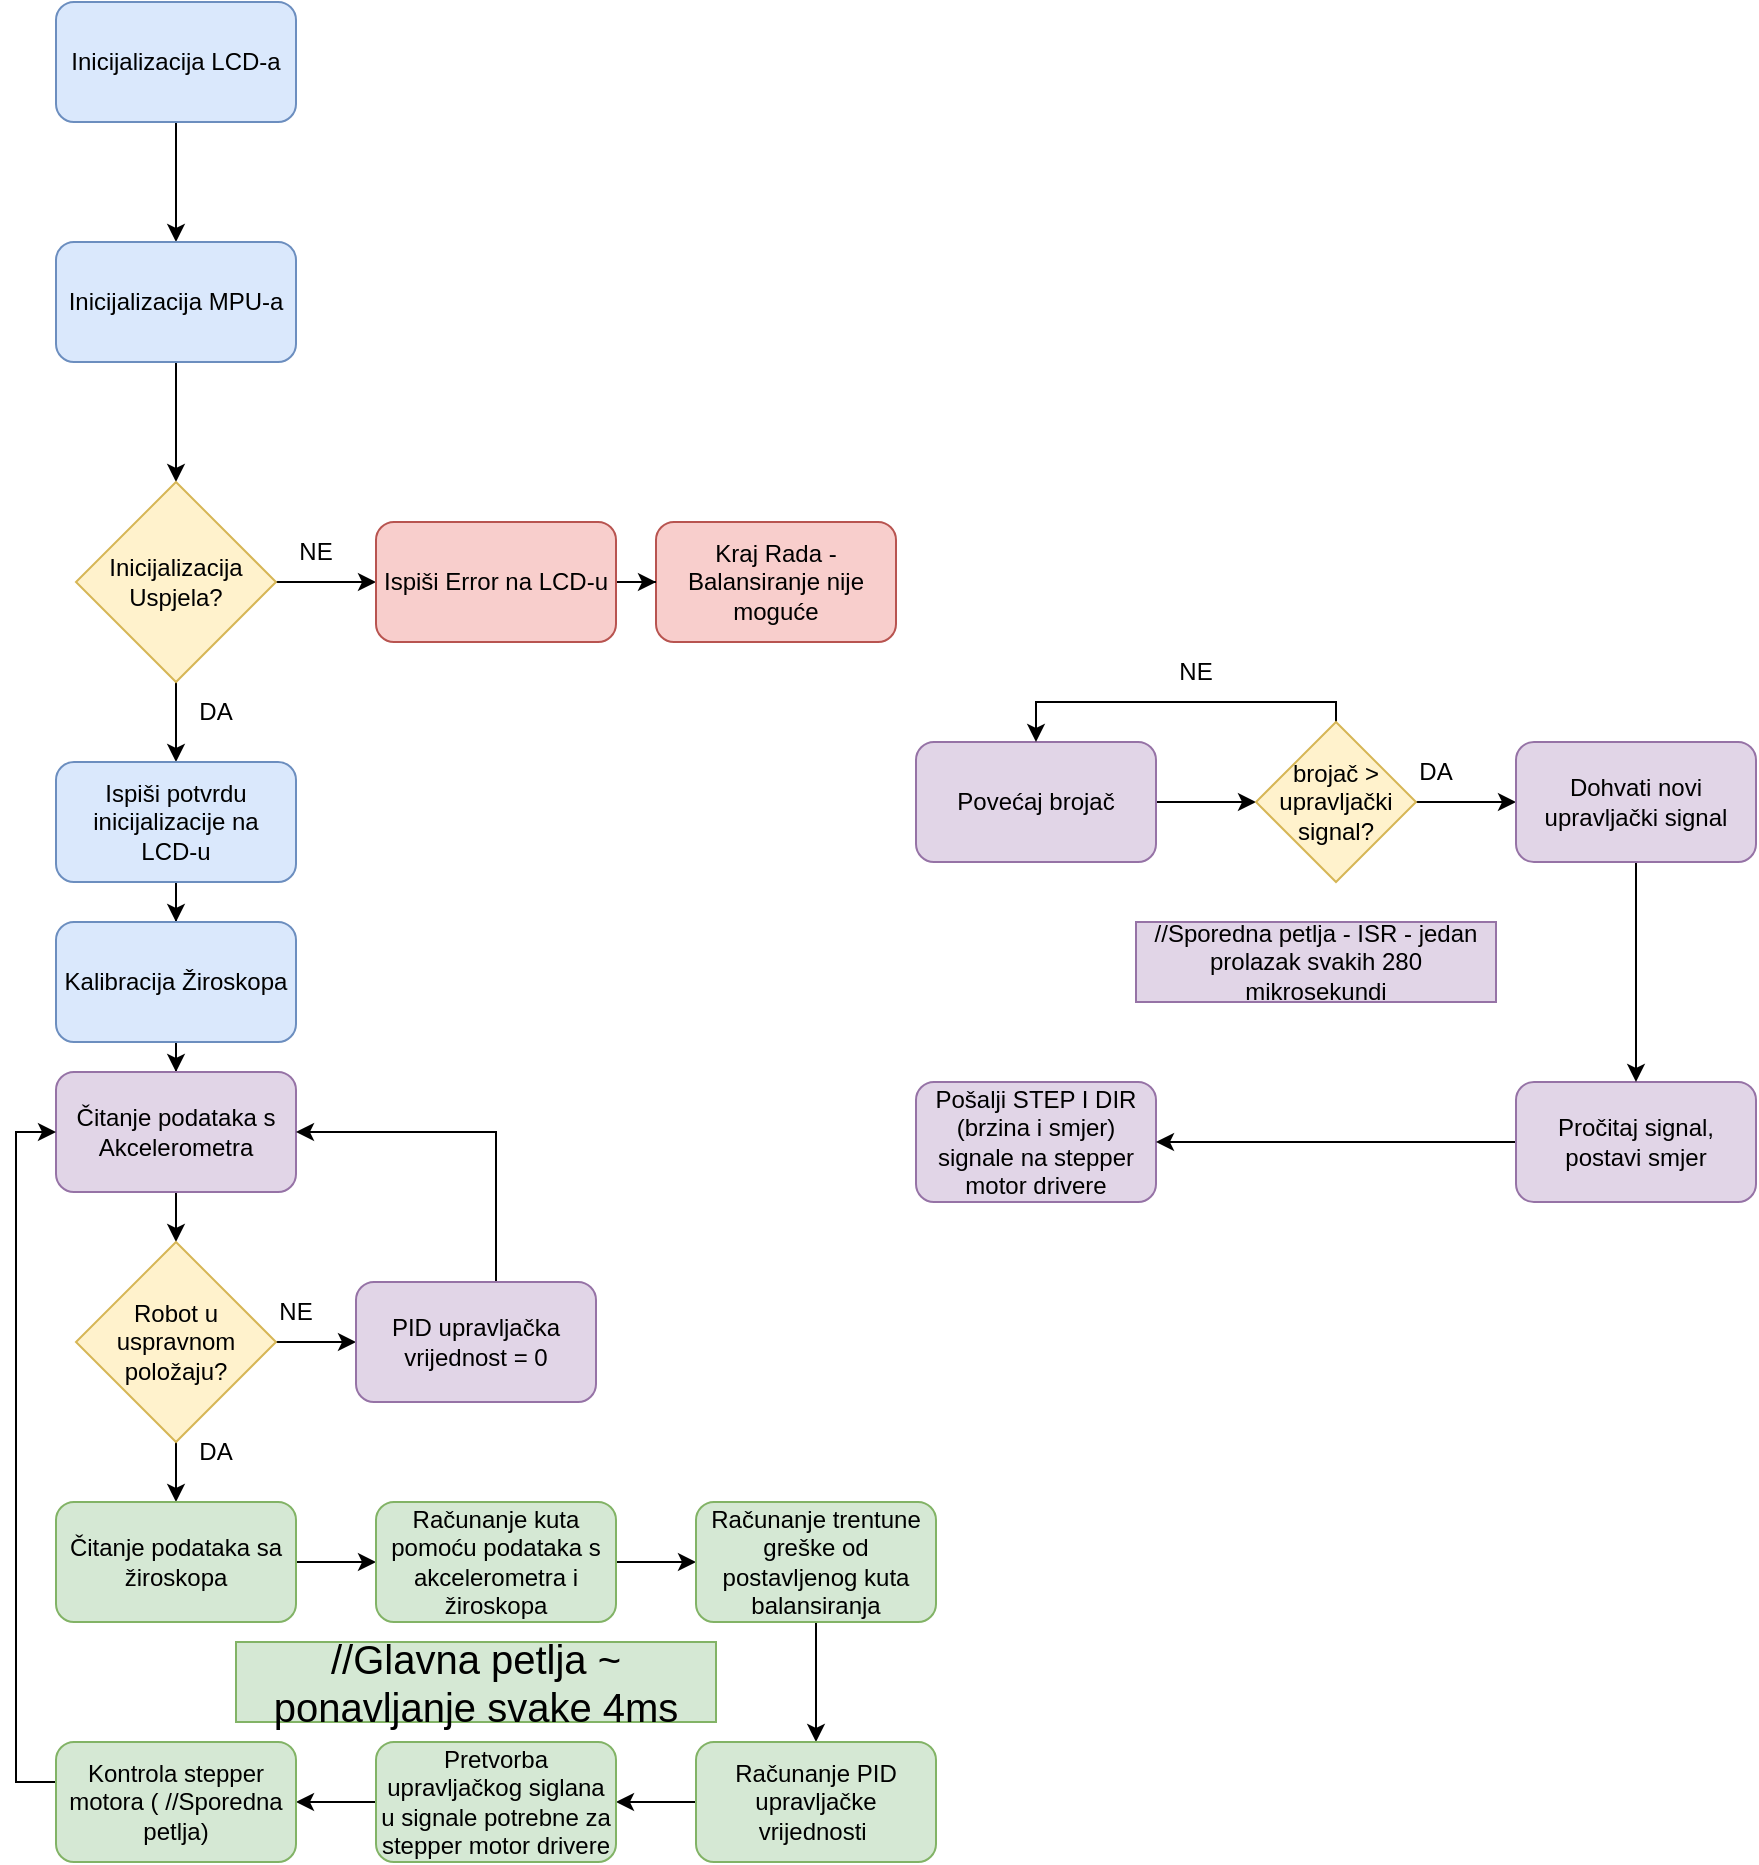 <mxfile version="20.2.3" type="device"><diagram id="gWOFBlAzEGm3TM0uylwo" name="Page-1"><mxGraphModel dx="1483" dy="941" grid="1" gridSize="10" guides="1" tooltips="1" connect="1" arrows="1" fold="1" page="1" pageScale="1" pageWidth="827" pageHeight="1169" math="0" shadow="0"><root><mxCell id="0"/><mxCell id="1" parent="0"/><mxCell id="BpMFG5Q9eamY-eVct_4E-5" style="edgeStyle=orthogonalEdgeStyle;rounded=0;orthogonalLoop=1;jettySize=auto;html=1;entryX=0.5;entryY=0;entryDx=0;entryDy=0;" edge="1" parent="1" source="BpMFG5Q9eamY-eVct_4E-1" target="BpMFG5Q9eamY-eVct_4E-2"><mxGeometry relative="1" as="geometry"/></mxCell><mxCell id="BpMFG5Q9eamY-eVct_4E-1" value="Inicijalizacija LCD-a" style="rounded=1;whiteSpace=wrap;html=1;fillColor=#dae8fc;strokeColor=#6c8ebf;" vertex="1" parent="1"><mxGeometry x="50" y="50" width="120" height="60" as="geometry"/></mxCell><mxCell id="BpMFG5Q9eamY-eVct_4E-4" style="edgeStyle=orthogonalEdgeStyle;rounded=0;orthogonalLoop=1;jettySize=auto;html=1;entryX=0.5;entryY=0;entryDx=0;entryDy=0;" edge="1" parent="1" source="BpMFG5Q9eamY-eVct_4E-2" target="BpMFG5Q9eamY-eVct_4E-3"><mxGeometry relative="1" as="geometry"/></mxCell><mxCell id="BpMFG5Q9eamY-eVct_4E-2" value="Inicijalizacija MPU-a" style="rounded=1;whiteSpace=wrap;html=1;fillColor=#dae8fc;strokeColor=#6c8ebf;" vertex="1" parent="1"><mxGeometry x="50" y="170" width="120" height="60" as="geometry"/></mxCell><mxCell id="BpMFG5Q9eamY-eVct_4E-10" style="edgeStyle=orthogonalEdgeStyle;rounded=0;orthogonalLoop=1;jettySize=auto;html=1;exitX=1;exitY=0.5;exitDx=0;exitDy=0;entryX=0;entryY=0.5;entryDx=0;entryDy=0;" edge="1" parent="1" source="BpMFG5Q9eamY-eVct_4E-3" target="BpMFG5Q9eamY-eVct_4E-9"><mxGeometry relative="1" as="geometry"/></mxCell><mxCell id="BpMFG5Q9eamY-eVct_4E-13" style="edgeStyle=orthogonalEdgeStyle;rounded=0;orthogonalLoop=1;jettySize=auto;html=1;entryX=0.5;entryY=0;entryDx=0;entryDy=0;" edge="1" parent="1" source="BpMFG5Q9eamY-eVct_4E-3" target="BpMFG5Q9eamY-eVct_4E-12"><mxGeometry relative="1" as="geometry"/></mxCell><mxCell id="BpMFG5Q9eamY-eVct_4E-3" value="Inicijalizacija Uspjela?" style="rhombus;whiteSpace=wrap;html=1;fillColor=#fff2cc;strokeColor=#d6b656;" vertex="1" parent="1"><mxGeometry x="60" y="290" width="100" height="100" as="geometry"/></mxCell><mxCell id="BpMFG5Q9eamY-eVct_4E-6" value="Kraj Rada - Balansiranje nije moguće" style="rounded=1;whiteSpace=wrap;html=1;fillColor=#f8cecc;strokeColor=#b85450;" vertex="1" parent="1"><mxGeometry x="350" y="310" width="120" height="60" as="geometry"/></mxCell><mxCell id="BpMFG5Q9eamY-eVct_4E-8" value="NE" style="text;html=1;strokeColor=none;fillColor=none;align=center;verticalAlign=middle;whiteSpace=wrap;rounded=0;" vertex="1" parent="1"><mxGeometry x="150" y="310" width="60" height="30" as="geometry"/></mxCell><mxCell id="BpMFG5Q9eamY-eVct_4E-11" style="edgeStyle=orthogonalEdgeStyle;rounded=0;orthogonalLoop=1;jettySize=auto;html=1;" edge="1" parent="1" source="BpMFG5Q9eamY-eVct_4E-9" target="BpMFG5Q9eamY-eVct_4E-6"><mxGeometry relative="1" as="geometry"/></mxCell><mxCell id="BpMFG5Q9eamY-eVct_4E-9" value="Ispiši Error na LCD-u" style="rounded=1;whiteSpace=wrap;html=1;fillColor=#f8cecc;strokeColor=#b85450;" vertex="1" parent="1"><mxGeometry x="210" y="310" width="120" height="60" as="geometry"/></mxCell><mxCell id="BpMFG5Q9eamY-eVct_4E-16" style="edgeStyle=orthogonalEdgeStyle;rounded=0;orthogonalLoop=1;jettySize=auto;html=1;" edge="1" parent="1" source="BpMFG5Q9eamY-eVct_4E-12" target="BpMFG5Q9eamY-eVct_4E-15"><mxGeometry relative="1" as="geometry"/></mxCell><mxCell id="BpMFG5Q9eamY-eVct_4E-12" value="Ispiši potvrdu inicijalizacije na &lt;br&gt;LCD-u" style="rounded=1;whiteSpace=wrap;html=1;fillColor=#dae8fc;strokeColor=#6c8ebf;" vertex="1" parent="1"><mxGeometry x="50" y="430" width="120" height="60" as="geometry"/></mxCell><mxCell id="BpMFG5Q9eamY-eVct_4E-14" value="DA" style="text;html=1;strokeColor=none;fillColor=none;align=center;verticalAlign=middle;whiteSpace=wrap;rounded=0;" vertex="1" parent="1"><mxGeometry x="100" y="390" width="60" height="30" as="geometry"/></mxCell><mxCell id="BpMFG5Q9eamY-eVct_4E-19" style="edgeStyle=orthogonalEdgeStyle;rounded=0;orthogonalLoop=1;jettySize=auto;html=1;" edge="1" parent="1" source="BpMFG5Q9eamY-eVct_4E-15" target="BpMFG5Q9eamY-eVct_4E-17"><mxGeometry relative="1" as="geometry"/></mxCell><mxCell id="BpMFG5Q9eamY-eVct_4E-15" value="Kalibracija Žiroskopa" style="rounded=1;whiteSpace=wrap;html=1;fillColor=#dae8fc;strokeColor=#6c8ebf;" vertex="1" parent="1"><mxGeometry x="50" y="510" width="120" height="60" as="geometry"/></mxCell><mxCell id="BpMFG5Q9eamY-eVct_4E-22" style="edgeStyle=orthogonalEdgeStyle;rounded=0;orthogonalLoop=1;jettySize=auto;html=1;entryX=0.5;entryY=0;entryDx=0;entryDy=0;" edge="1" parent="1" source="BpMFG5Q9eamY-eVct_4E-17" target="BpMFG5Q9eamY-eVct_4E-21"><mxGeometry relative="1" as="geometry"/></mxCell><mxCell id="BpMFG5Q9eamY-eVct_4E-17" value="Čitanje podataka s Akcelerometra" style="rounded=1;whiteSpace=wrap;html=1;fillColor=#e1d5e7;strokeColor=#9673a6;" vertex="1" parent="1"><mxGeometry x="50" y="585" width="120" height="60" as="geometry"/></mxCell><mxCell id="BpMFG5Q9eamY-eVct_4E-24" style="edgeStyle=orthogonalEdgeStyle;rounded=0;orthogonalLoop=1;jettySize=auto;html=1;entryX=0;entryY=0.5;entryDx=0;entryDy=0;" edge="1" parent="1" source="BpMFG5Q9eamY-eVct_4E-21" target="BpMFG5Q9eamY-eVct_4E-23"><mxGeometry relative="1" as="geometry"/></mxCell><mxCell id="BpMFG5Q9eamY-eVct_4E-28" value="" style="edgeStyle=orthogonalEdgeStyle;rounded=0;orthogonalLoop=1;jettySize=auto;html=1;" edge="1" parent="1" source="BpMFG5Q9eamY-eVct_4E-21" target="BpMFG5Q9eamY-eVct_4E-27"><mxGeometry relative="1" as="geometry"/></mxCell><mxCell id="BpMFG5Q9eamY-eVct_4E-21" value="Robot u uspravnom položaju?" style="rhombus;whiteSpace=wrap;html=1;fillColor=#fff2cc;strokeColor=#d6b656;" vertex="1" parent="1"><mxGeometry x="60" y="670" width="100" height="100" as="geometry"/></mxCell><mxCell id="BpMFG5Q9eamY-eVct_4E-26" style="edgeStyle=orthogonalEdgeStyle;rounded=0;orthogonalLoop=1;jettySize=auto;html=1;entryX=1;entryY=0.5;entryDx=0;entryDy=0;" edge="1" parent="1" source="BpMFG5Q9eamY-eVct_4E-23" target="BpMFG5Q9eamY-eVct_4E-17"><mxGeometry relative="1" as="geometry"><Array as="points"><mxPoint x="270" y="615"/></Array></mxGeometry></mxCell><mxCell id="BpMFG5Q9eamY-eVct_4E-23" value="PID upravljačka vrijednost = 0" style="rounded=1;whiteSpace=wrap;html=1;fillColor=#e1d5e7;strokeColor=#9673a6;" vertex="1" parent="1"><mxGeometry x="200" y="690" width="120" height="60" as="geometry"/></mxCell><mxCell id="BpMFG5Q9eamY-eVct_4E-25" value="NE" style="text;html=1;strokeColor=none;fillColor=none;align=center;verticalAlign=middle;whiteSpace=wrap;rounded=0;" vertex="1" parent="1"><mxGeometry x="140" y="690" width="60" height="30" as="geometry"/></mxCell><mxCell id="BpMFG5Q9eamY-eVct_4E-31" style="edgeStyle=orthogonalEdgeStyle;rounded=0;orthogonalLoop=1;jettySize=auto;html=1;" edge="1" parent="1" source="BpMFG5Q9eamY-eVct_4E-27" target="BpMFG5Q9eamY-eVct_4E-30"><mxGeometry relative="1" as="geometry"/></mxCell><mxCell id="BpMFG5Q9eamY-eVct_4E-27" value="Čitanje podataka sa žiroskopa" style="rounded=1;whiteSpace=wrap;html=1;fillColor=#d5e8d4;strokeColor=#82b366;" vertex="1" parent="1"><mxGeometry x="50" y="800" width="120" height="60" as="geometry"/></mxCell><mxCell id="BpMFG5Q9eamY-eVct_4E-29" value="DA" style="text;html=1;strokeColor=none;fillColor=none;align=center;verticalAlign=middle;whiteSpace=wrap;rounded=0;" vertex="1" parent="1"><mxGeometry x="100" y="760" width="60" height="30" as="geometry"/></mxCell><mxCell id="BpMFG5Q9eamY-eVct_4E-33" value="" style="edgeStyle=orthogonalEdgeStyle;rounded=0;orthogonalLoop=1;jettySize=auto;html=1;" edge="1" parent="1" source="BpMFG5Q9eamY-eVct_4E-30" target="BpMFG5Q9eamY-eVct_4E-32"><mxGeometry relative="1" as="geometry"/></mxCell><mxCell id="BpMFG5Q9eamY-eVct_4E-30" value="Računanje kuta pomoću podataka s akcelerometra i žiroskopa" style="rounded=1;whiteSpace=wrap;html=1;fillColor=#d5e8d4;strokeColor=#82b366;" vertex="1" parent="1"><mxGeometry x="210" y="800" width="120" height="60" as="geometry"/></mxCell><mxCell id="BpMFG5Q9eamY-eVct_4E-35" value="" style="edgeStyle=orthogonalEdgeStyle;rounded=0;orthogonalLoop=1;jettySize=auto;html=1;" edge="1" parent="1" source="BpMFG5Q9eamY-eVct_4E-32" target="BpMFG5Q9eamY-eVct_4E-34"><mxGeometry relative="1" as="geometry"/></mxCell><mxCell id="BpMFG5Q9eamY-eVct_4E-32" value="Računanje trentune greške od postavljenog kuta balansiranja" style="rounded=1;whiteSpace=wrap;html=1;fillColor=#d5e8d4;strokeColor=#82b366;" vertex="1" parent="1"><mxGeometry x="370" y="800" width="120" height="60" as="geometry"/></mxCell><mxCell id="BpMFG5Q9eamY-eVct_4E-37" value="" style="edgeStyle=orthogonalEdgeStyle;rounded=0;orthogonalLoop=1;jettySize=auto;html=1;" edge="1" parent="1" source="BpMFG5Q9eamY-eVct_4E-34" target="BpMFG5Q9eamY-eVct_4E-36"><mxGeometry relative="1" as="geometry"/></mxCell><mxCell id="BpMFG5Q9eamY-eVct_4E-34" value="Računanje PID upravljačke vrijednosti&amp;nbsp;" style="rounded=1;whiteSpace=wrap;html=1;fillColor=#d5e8d4;strokeColor=#82b366;" vertex="1" parent="1"><mxGeometry x="370" y="920" width="120" height="60" as="geometry"/></mxCell><mxCell id="BpMFG5Q9eamY-eVct_4E-39" value="" style="edgeStyle=orthogonalEdgeStyle;rounded=0;orthogonalLoop=1;jettySize=auto;html=1;" edge="1" parent="1" source="BpMFG5Q9eamY-eVct_4E-36" target="BpMFG5Q9eamY-eVct_4E-38"><mxGeometry relative="1" as="geometry"/></mxCell><mxCell id="BpMFG5Q9eamY-eVct_4E-36" value="Pretvorba upravljačkog siglana u signale potrebne za stepper motor drivere" style="rounded=1;whiteSpace=wrap;html=1;fillColor=#d5e8d4;strokeColor=#82b366;" vertex="1" parent="1"><mxGeometry x="210" y="920" width="120" height="60" as="geometry"/></mxCell><mxCell id="BpMFG5Q9eamY-eVct_4E-40" style="edgeStyle=orthogonalEdgeStyle;rounded=0;orthogonalLoop=1;jettySize=auto;html=1;entryX=0;entryY=0.5;entryDx=0;entryDy=0;" edge="1" parent="1" source="BpMFG5Q9eamY-eVct_4E-38" target="BpMFG5Q9eamY-eVct_4E-17"><mxGeometry relative="1" as="geometry"><Array as="points"><mxPoint x="30" y="940"/><mxPoint x="30" y="615"/></Array></mxGeometry></mxCell><mxCell id="BpMFG5Q9eamY-eVct_4E-38" value="Kontrola stepper motora ( //Sporedna petlja)" style="rounded=1;whiteSpace=wrap;html=1;fillColor=#d5e8d4;strokeColor=#82b366;" vertex="1" parent="1"><mxGeometry x="50" y="920" width="120" height="60" as="geometry"/></mxCell><mxCell id="BpMFG5Q9eamY-eVct_4E-41" value="&lt;font style=&quot;font-size: 20px;&quot;&gt;//Glavna petlja ~ ponavljanje svake 4ms&lt;/font&gt;" style="text;html=1;strokeColor=#82b366;fillColor=#d5e8d4;align=center;verticalAlign=middle;whiteSpace=wrap;rounded=0;" vertex="1" parent="1"><mxGeometry x="140" y="870" width="240" height="40" as="geometry"/></mxCell><mxCell id="BpMFG5Q9eamY-eVct_4E-56" value="Pošalji STEP I DIR (brzina i smjer) signale na stepper motor drivere" style="rounded=1;whiteSpace=wrap;html=1;fontSize=12;fillColor=#e1d5e7;strokeColor=#9673a6;" vertex="1" parent="1"><mxGeometry x="480" y="590" width="120" height="60" as="geometry"/></mxCell><mxCell id="BpMFG5Q9eamY-eVct_4E-81" value="" style="edgeStyle=orthogonalEdgeStyle;rounded=0;orthogonalLoop=1;jettySize=auto;html=1;fontSize=12;" edge="1" parent="1" source="BpMFG5Q9eamY-eVct_4E-63" target="BpMFG5Q9eamY-eVct_4E-56"><mxGeometry relative="1" as="geometry"/></mxCell><mxCell id="BpMFG5Q9eamY-eVct_4E-63" value="Pročitaj signal, postavi smjer" style="rounded=1;whiteSpace=wrap;html=1;fontSize=12;fillColor=#e1d5e7;strokeColor=#9673a6;" vertex="1" parent="1"><mxGeometry x="780" y="590" width="120" height="60" as="geometry"/></mxCell><mxCell id="BpMFG5Q9eamY-eVct_4E-76" value="" style="edgeStyle=orthogonalEdgeStyle;rounded=0;orthogonalLoop=1;jettySize=auto;html=1;fontSize=12;" edge="1" parent="1" source="BpMFG5Q9eamY-eVct_4E-68" target="BpMFG5Q9eamY-eVct_4E-70"><mxGeometry relative="1" as="geometry"/></mxCell><mxCell id="BpMFG5Q9eamY-eVct_4E-68" value="Povećaj brojač" style="rounded=1;whiteSpace=wrap;html=1;fontSize=12;fillColor=#e1d5e7;strokeColor=#9673a6;" vertex="1" parent="1"><mxGeometry x="480" y="420" width="120" height="60" as="geometry"/></mxCell><mxCell id="BpMFG5Q9eamY-eVct_4E-78" value="" style="edgeStyle=orthogonalEdgeStyle;rounded=0;orthogonalLoop=1;jettySize=auto;html=1;fontSize=12;" edge="1" parent="1" source="BpMFG5Q9eamY-eVct_4E-70" target="BpMFG5Q9eamY-eVct_4E-77"><mxGeometry relative="1" as="geometry"/></mxCell><mxCell id="BpMFG5Q9eamY-eVct_4E-87" style="edgeStyle=orthogonalEdgeStyle;rounded=0;orthogonalLoop=1;jettySize=auto;html=1;entryX=0.5;entryY=0;entryDx=0;entryDy=0;fontSize=12;" edge="1" parent="1" source="BpMFG5Q9eamY-eVct_4E-70" target="BpMFG5Q9eamY-eVct_4E-68"><mxGeometry relative="1" as="geometry"><Array as="points"><mxPoint x="690" y="400"/><mxPoint x="540" y="400"/></Array></mxGeometry></mxCell><mxCell id="BpMFG5Q9eamY-eVct_4E-70" value="brojač &amp;gt; upravljački signal?" style="rhombus;whiteSpace=wrap;html=1;fontSize=12;fillColor=#fff2cc;strokeColor=#d6b656;" vertex="1" parent="1"><mxGeometry x="650" y="410" width="80" height="80" as="geometry"/></mxCell><mxCell id="BpMFG5Q9eamY-eVct_4E-80" value="" style="edgeStyle=orthogonalEdgeStyle;rounded=0;orthogonalLoop=1;jettySize=auto;html=1;fontSize=12;" edge="1" parent="1" source="BpMFG5Q9eamY-eVct_4E-77" target="BpMFG5Q9eamY-eVct_4E-63"><mxGeometry relative="1" as="geometry"/></mxCell><mxCell id="BpMFG5Q9eamY-eVct_4E-77" value="Dohvati novi upravljački signal" style="rounded=1;whiteSpace=wrap;html=1;fontSize=12;fillColor=#e1d5e7;strokeColor=#9673a6;" vertex="1" parent="1"><mxGeometry x="780" y="420" width="120" height="60" as="geometry"/></mxCell><mxCell id="BpMFG5Q9eamY-eVct_4E-79" value="DA" style="text;html=1;strokeColor=none;fillColor=none;align=center;verticalAlign=middle;whiteSpace=wrap;rounded=0;fontSize=12;" vertex="1" parent="1"><mxGeometry x="710" y="420" width="60" height="30" as="geometry"/></mxCell><mxCell id="BpMFG5Q9eamY-eVct_4E-88" value="NE" style="text;html=1;strokeColor=none;fillColor=none;align=center;verticalAlign=middle;whiteSpace=wrap;rounded=0;fontSize=12;" vertex="1" parent="1"><mxGeometry x="590" y="370" width="60" height="30" as="geometry"/></mxCell><mxCell id="BpMFG5Q9eamY-eVct_4E-89" value="//Sporedna petlja - ISR - jedan prolazak svakih 280 mikrosekundi" style="text;html=1;strokeColor=#9673a6;fillColor=#e1d5e7;align=center;verticalAlign=middle;whiteSpace=wrap;rounded=0;fontSize=12;" vertex="1" parent="1"><mxGeometry x="590" y="510" width="180" height="40" as="geometry"/></mxCell></root></mxGraphModel></diagram></mxfile>